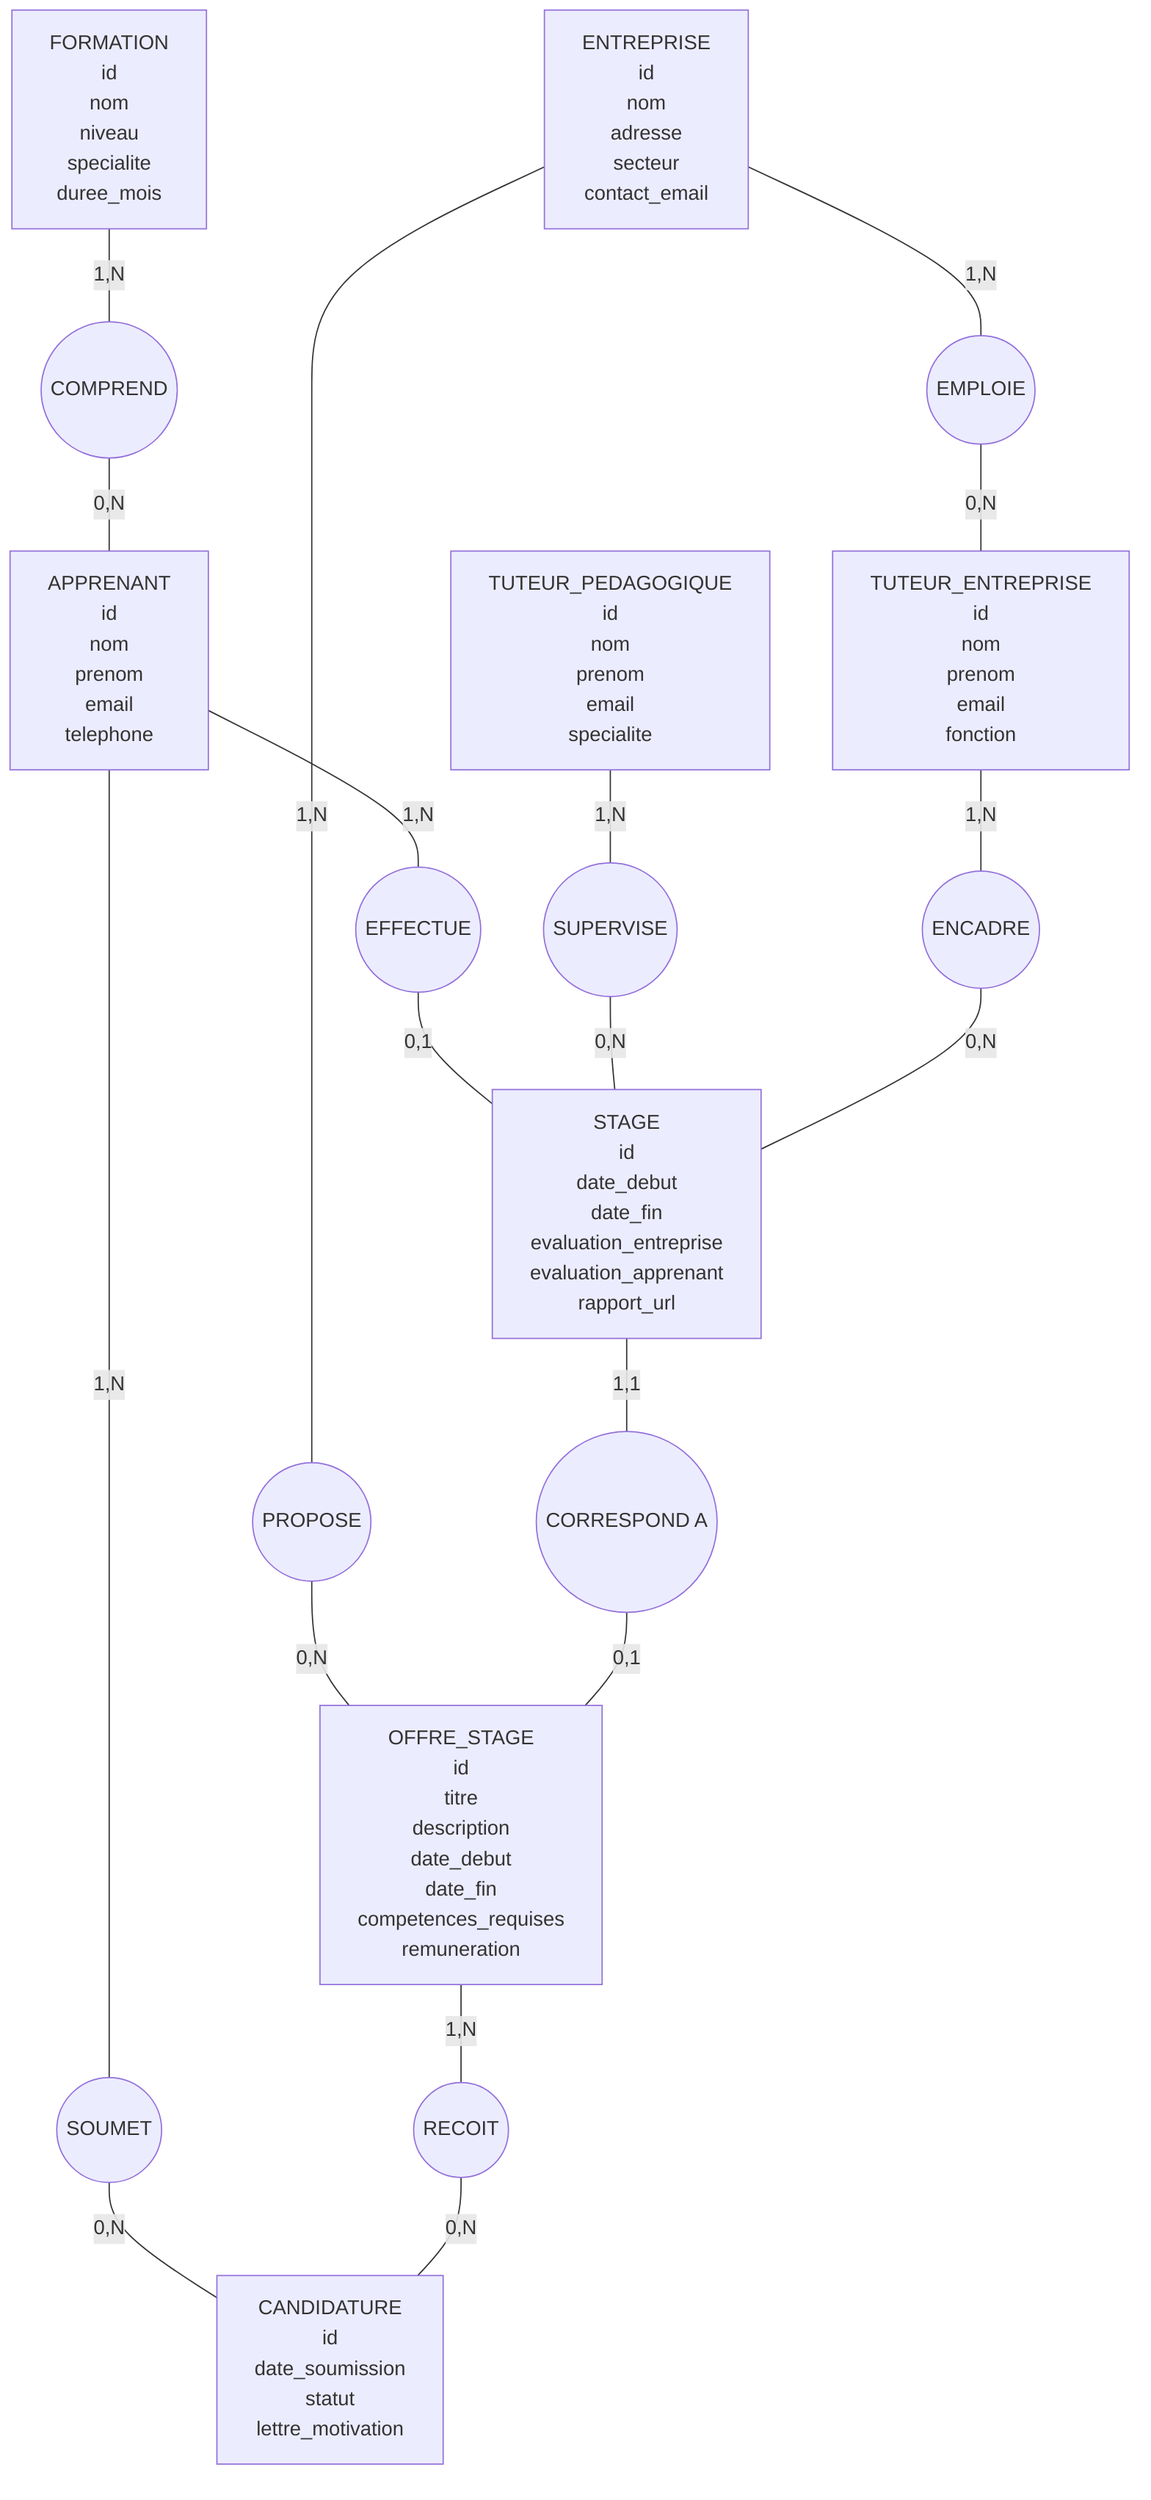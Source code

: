 graph TD
    APPRENANT["APPRENANT
    id
    nom
    prenom
    email
    telephone"]
    
    ENTREPRISE["ENTREPRISE
    id
    nom
    adresse
    secteur
    contact_email"]
    
    OFFRE_STAGE["OFFRE_STAGE
    id
    titre
    description
    date_debut
    date_fin
    competences_requises
    remuneration"]
    
    CANDIDATURE["CANDIDATURE
    id
    date_soumission
    statut
    lettre_motivation"]
    
    STAGE["STAGE
    id
    date_debut
    date_fin
    evaluation_entreprise
    evaluation_apprenant
    rapport_url"]
    
    TUTEUR_PEDAGOGIQUE["TUTEUR_PEDAGOGIQUE
    id
    nom
    prenom
    email
    specialite"]
    
    TUTEUR_ENTREPRISE["TUTEUR_ENTREPRISE
    id
    nom
    prenom
    email
    fonction"]
    
    FORMATION["FORMATION
    id
    nom
    niveau
    specialite
    duree_mois"]
    
    EFFECTUE(("EFFECTUE"))
    SOUMET(("SOUMET"))
    PROPOSE(("PROPOSE"))
    RECOIT(("RECOIT"))
    CORRESPOND_A(("CORRESPOND A"))
    SUPERVISE(("SUPERVISE"))
    ENCADRE(("ENCADRE"))
    COMPREND(("COMPREND"))
    EMPLOIE(("EMPLOIE"))
    
    APPRENANT --- |"1,N"| EFFECTUE
    EFFECTUE --- |"0,1"| STAGE
    
    APPRENANT --- |"1,N"| SOUMET
    SOUMET --- |"0,N"| CANDIDATURE
    
    ENTREPRISE --- |"1,N"| PROPOSE
    PROPOSE --- |"0,N"| OFFRE_STAGE
    
    OFFRE_STAGE --- |"1,N"| RECOIT
    RECOIT --- |"0,N"| CANDIDATURE
    
    STAGE --- |"1,1"| CORRESPOND_A
    CORRESPOND_A --- |"0,1"| OFFRE_STAGE
    
    TUTEUR_PEDAGOGIQUE --- |"1,N"| SUPERVISE
    SUPERVISE --- |"0,N"| STAGE
    
    TUTEUR_ENTREPRISE --- |"1,N"| ENCADRE
    ENCADRE --- |"0,N"| STAGE
    
    FORMATION --- |"1,N"| COMPREND
    COMPREND --- |"0,N"| APPRENANT
    
    ENTREPRISE --- |"1,N"| EMPLOIE
    EMPLOIE --- |"0,N"| TUTEUR_ENTREPRISE